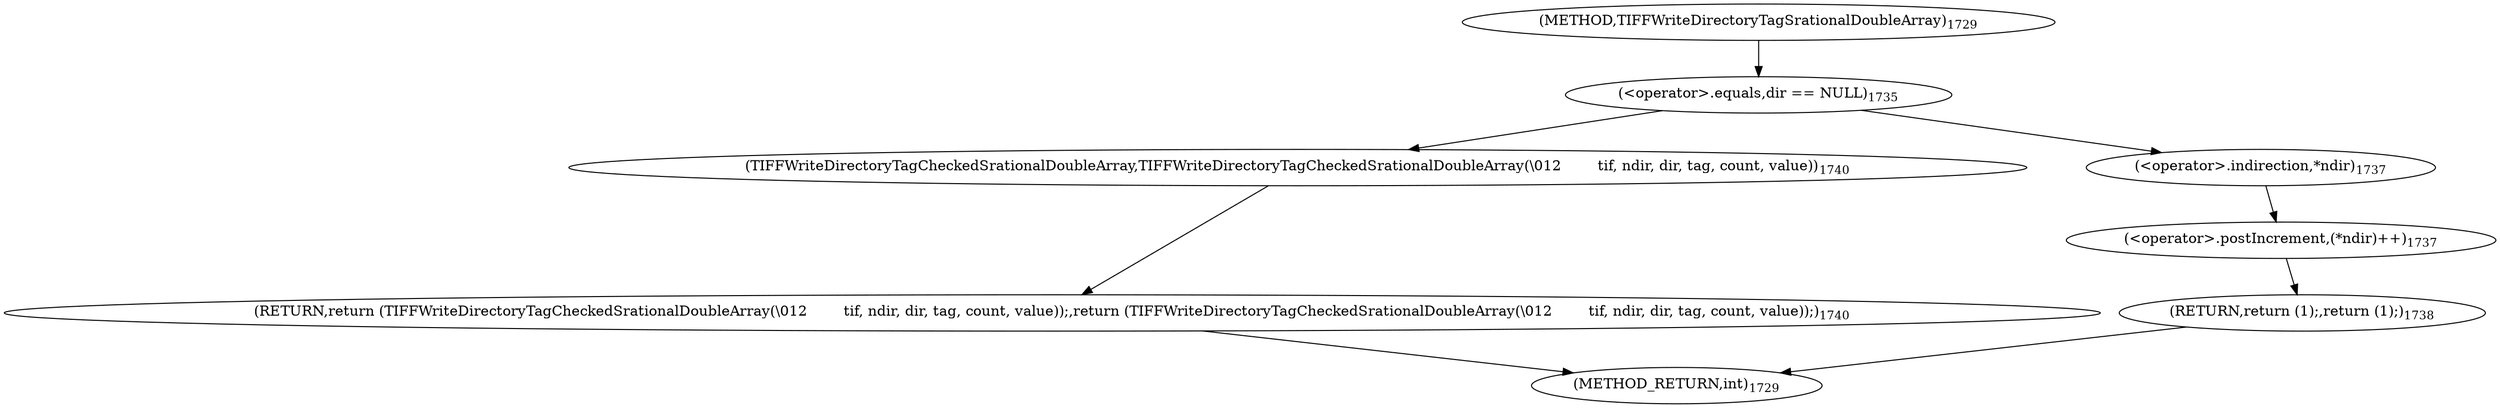 digraph "TIFFWriteDirectoryTagSrationalDoubleArray" {  
"68638" [label = <(RETURN,return (TIFFWriteDirectoryTagCheckedSrationalDoubleArray(\012        tif, ndir, dir, tag, count, value));,return (TIFFWriteDirectoryTagCheckedSrationalDoubleArray(\012        tif, ndir, dir, tag, count, value));)<SUB>1740</SUB>> ]
"68629" [label = <(&lt;operator&gt;.equals,dir == NULL)<SUB>1735</SUB>> ]
"68639" [label = <(TIFFWriteDirectoryTagCheckedSrationalDoubleArray,TIFFWriteDirectoryTagCheckedSrationalDoubleArray(\012        tif, ndir, dir, tag, count, value))<SUB>1740</SUB>> ]
"68633" [label = <(&lt;operator&gt;.postIncrement,(*ndir)++)<SUB>1737</SUB>> ]
"68636" [label = <(RETURN,return (1);,return (1);)<SUB>1738</SUB>> ]
"68634" [label = <(&lt;operator&gt;.indirection,*ndir)<SUB>1737</SUB>> ]
"68620" [label = <(METHOD,TIFFWriteDirectoryTagSrationalDoubleArray)<SUB>1729</SUB>> ]
"68646" [label = <(METHOD_RETURN,int)<SUB>1729</SUB>> ]
  "68638" -> "68646" 
  "68629" -> "68634" 
  "68629" -> "68639" 
  "68639" -> "68638" 
  "68633" -> "68636" 
  "68636" -> "68646" 
  "68634" -> "68633" 
  "68620" -> "68629" 
}
